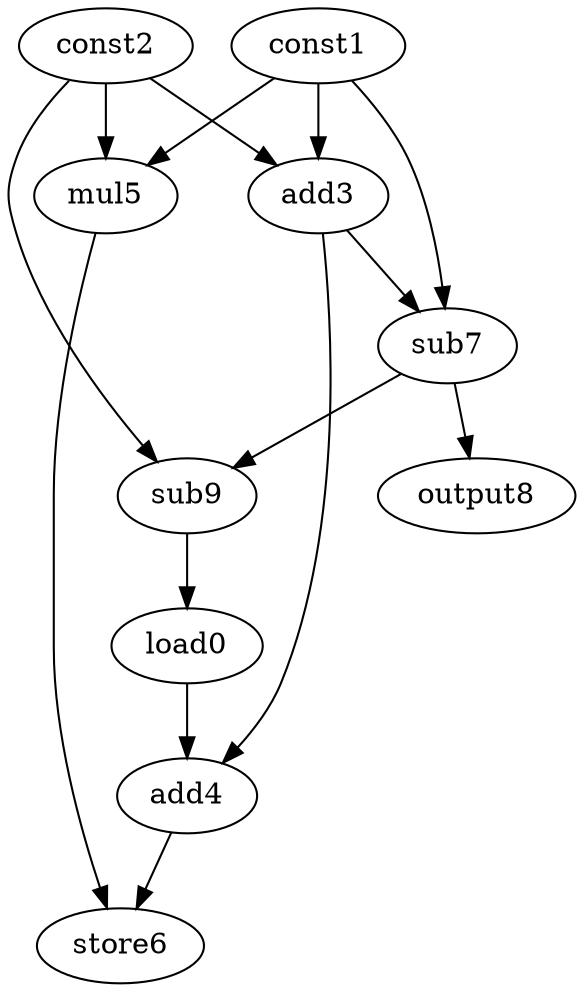 digraph G { 
load0[opcode=load]; 
const1[opcode=const]; 
const2[opcode=const]; 
add3[opcode=add]; 
add4[opcode=add]; 
mul5[opcode=mul]; 
store6[opcode=store]; 
sub7[opcode=sub]; 
output8[opcode=output]; 
sub9[opcode=sub]; 
const1->add3[operand=0];
const2->add3[operand=1];
const1->mul5[operand=0];
const2->mul5[operand=1];
const1->sub7[operand=0];
add3->sub7[operand=1];
sub7->output8[operand=0];
const2->sub9[operand=0];
sub7->sub9[operand=1];
sub9->load0[operand=0];
load0->add4[operand=0];
add3->add4[operand=1];
add4->store6[operand=0];
mul5->store6[operand=1];
}
